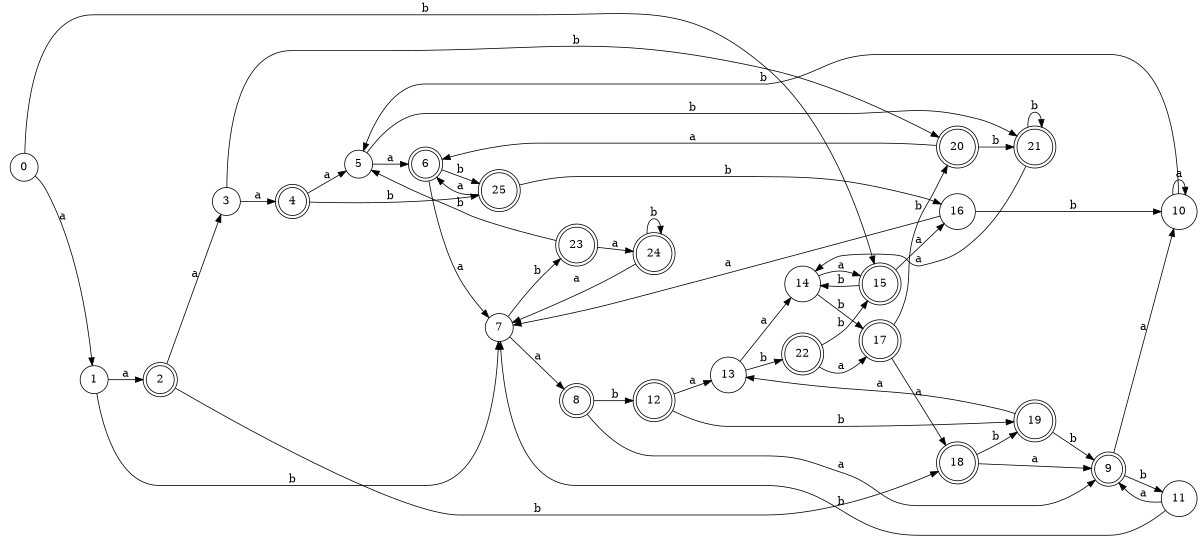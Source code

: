 digraph n21_1 {
__start0 [label="" shape="none"];

rankdir=LR;
size="8,5";

s0 [style="filled", color="black", fillcolor="white" shape="circle", label="0"];
s1 [style="filled", color="black", fillcolor="white" shape="circle", label="1"];
s2 [style="rounded,filled", color="black", fillcolor="white" shape="doublecircle", label="2"];
s3 [style="filled", color="black", fillcolor="white" shape="circle", label="3"];
s4 [style="rounded,filled", color="black", fillcolor="white" shape="doublecircle", label="4"];
s5 [style="filled", color="black", fillcolor="white" shape="circle", label="5"];
s6 [style="rounded,filled", color="black", fillcolor="white" shape="doublecircle", label="6"];
s7 [style="filled", color="black", fillcolor="white" shape="circle", label="7"];
s8 [style="rounded,filled", color="black", fillcolor="white" shape="doublecircle", label="8"];
s9 [style="rounded,filled", color="black", fillcolor="white" shape="doublecircle", label="9"];
s10 [style="filled", color="black", fillcolor="white" shape="circle", label="10"];
s11 [style="filled", color="black", fillcolor="white" shape="circle", label="11"];
s12 [style="rounded,filled", color="black", fillcolor="white" shape="doublecircle", label="12"];
s13 [style="filled", color="black", fillcolor="white" shape="circle", label="13"];
s14 [style="filled", color="black", fillcolor="white" shape="circle", label="14"];
s15 [style="rounded,filled", color="black", fillcolor="white" shape="doublecircle", label="15"];
s16 [style="filled", color="black", fillcolor="white" shape="circle", label="16"];
s17 [style="rounded,filled", color="black", fillcolor="white" shape="doublecircle", label="17"];
s18 [style="rounded,filled", color="black", fillcolor="white" shape="doublecircle", label="18"];
s19 [style="rounded,filled", color="black", fillcolor="white" shape="doublecircle", label="19"];
s20 [style="rounded,filled", color="black", fillcolor="white" shape="doublecircle", label="20"];
s21 [style="rounded,filled", color="black", fillcolor="white" shape="doublecircle", label="21"];
s22 [style="rounded,filled", color="black", fillcolor="white" shape="doublecircle", label="22"];
s23 [style="rounded,filled", color="black", fillcolor="white" shape="doublecircle", label="23"];
s24 [style="rounded,filled", color="black", fillcolor="white" shape="doublecircle", label="24"];
s25 [style="rounded,filled", color="black", fillcolor="white" shape="doublecircle", label="25"];
s0 -> s1 [label="a"];
s0 -> s15 [label="b"];
s1 -> s2 [label="a"];
s1 -> s7 [label="b"];
s2 -> s3 [label="a"];
s2 -> s18 [label="b"];
s3 -> s4 [label="a"];
s3 -> s20 [label="b"];
s4 -> s5 [label="a"];
s4 -> s25 [label="b"];
s5 -> s6 [label="a"];
s5 -> s21 [label="b"];
s6 -> s7 [label="a"];
s6 -> s25 [label="b"];
s7 -> s8 [label="a"];
s7 -> s23 [label="b"];
s8 -> s9 [label="a"];
s8 -> s12 [label="b"];
s9 -> s10 [label="a"];
s9 -> s11 [label="b"];
s10 -> s10 [label="a"];
s10 -> s5 [label="b"];
s11 -> s9 [label="a"];
s11 -> s7 [label="b"];
s12 -> s13 [label="a"];
s12 -> s19 [label="b"];
s13 -> s14 [label="a"];
s13 -> s22 [label="b"];
s14 -> s15 [label="a"];
s14 -> s17 [label="b"];
s15 -> s16 [label="a"];
s15 -> s14 [label="b"];
s16 -> s7 [label="a"];
s16 -> s10 [label="b"];
s17 -> s18 [label="a"];
s17 -> s20 [label="b"];
s18 -> s9 [label="a"];
s18 -> s19 [label="b"];
s19 -> s13 [label="a"];
s19 -> s9 [label="b"];
s20 -> s6 [label="a"];
s20 -> s21 [label="b"];
s21 -> s14 [label="a"];
s21 -> s21 [label="b"];
s22 -> s17 [label="a"];
s22 -> s15 [label="b"];
s23 -> s24 [label="a"];
s23 -> s5 [label="b"];
s24 -> s7 [label="a"];
s24 -> s24 [label="b"];
s25 -> s6 [label="a"];
s25 -> s16 [label="b"];

}